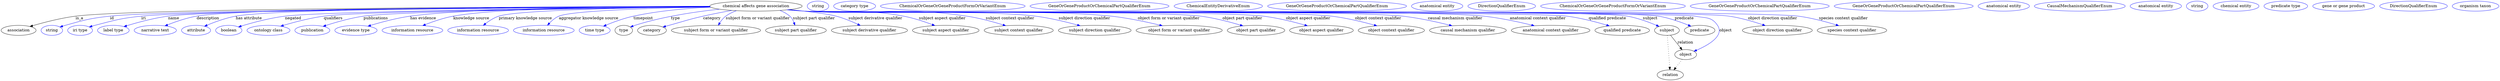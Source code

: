 digraph {
	graph [bb="0,0,8927.6,283"];
	node [label="\N"];
	"chemical affects gene association"	[height=0.5,
		label="chemical affects gene association",
		pos="2698.4,265",
		width=4.5857];
	association	[height=0.5,
		pos="62.394,178",
		width=1.7332];
	"chemical affects gene association" -> association	[label=is_a,
		lp="280.39,221.5",
		pos="e,102.91,191.81 2533.6,263.79 2023.1,262.82 489.3,257.55 266.39,229 213.1,222.17 153.57,206.64 112.64,194.69"];
	id	[color=blue,
		height=0.5,
		label=string,
		pos="181.39,178",
		width=1.0652];
	"chemical affects gene association" -> id	[color=blue,
		label=id,
		lp="396.39,221.5",
		pos="e,210.38,189.98 2533.8,263.3 2041.2,260.94 600.3,252.14 389.39,229 317.22,221.08 299.34,215.5 229.39,196 226.29,195.13 223.09,194.17 \
219.89,193.15",
		style=solid];
	iri	[color=blue,
		height=0.5,
		label="iri type",
		pos="282.39,178",
		width=1.2277];
	"chemical affects gene association" -> iri	[color=blue,
		label=iri,
		lp="509.39,221.5",
		pos="e,315.3,190.2 2534.2,263.09 2058.6,260.23 701.07,250.26 501.39,229 426.6,221.04 408.22,214.85 335.39,196 332.02,195.13 328.54,194.16 \
325.06,193.15",
		style=solid];
	name	[color=blue,
		height=0.5,
		label="label type",
		pos="401.39,178",
		width=1.5707];
	"chemical affects gene association" -> name	[color=blue,
		label=name,
		lp="617.39,221.5",
		pos="e,439.18,191.46 2533.5,263.45 2071.7,261.61 786.67,254.25 597.39,229 545.73,222.11 488.09,206.4 448.77,194.42",
		style=solid];
	description	[color=blue,
		height=0.5,
		label="narrative text",
		pos="551.39,178",
		width=2.0943];
	"chemical affects gene association" -> description	[color=blue,
		label=description,
		lp="738.89,221.5",
		pos="e,585.64,194.04 2533.4,264.04 2086.9,263.75 876.4,260.05 698.39,229 662.61,222.76 623.76,209.23 594.99,197.82",
		style=solid];
	"has attribute"	[color=blue,
		height=0.5,
		label=attribute,
		pos="696.39,178",
		width=1.4443];
	"chemical affects gene association" -> "has attribute"	[color=blue,
		label="has attribute",
		lp="885.39,221.5",
		pos="e,726.37,192.73 2533.5,263.9 2109.4,263.22 1002.3,258.6 838.39,229 802.62,222.54 763.8,208.34 735.8,196.71",
		style=solid];
	negated	[color=blue,
		height=0.5,
		label=boolean,
		pos="813.39,178",
		width=1.2999];
	"chemical affects gene association" -> negated	[color=blue,
		label=negated,
		lp="1042.4,221.5",
		pos="e,847.95,190.4 2534.6,262.49 2140.5,258.58 1161.3,247.17 1013.4,229 958.87,222.3 897.83,205.66 857.69,193.41",
		style=solid];
	qualifiers	[color=blue,
		height=0.5,
		label="ontology class",
		pos="954.39,178",
		width=2.1304];
	"chemical affects gene association" -> qualifiers	[color=blue,
		label=qualifiers,
		lp="1185.9,221.5",
		pos="e,997.88,192.99 2534.9,262.38 2165.1,258.41 1286.2,247.18 1152.4,229 1102.5,222.23 1047.1,207.59 1007.6,195.89",
		style=solid];
	publications	[color=blue,
		height=0.5,
		label=publication,
		pos="1111.4,178",
		width=1.7332];
	"chemical affects gene association" -> publications	[color=blue,
		label=publications,
		lp="1338.4,221.5",
		pos="e,1149.7,192.39 2535.2,262.15 2191.3,257.93 1414,246.57 1294.4,229 1247.8,222.15 1196.1,207.35 1159.6,195.61",
		style=solid];
	"has evidence"	[color=blue,
		height=0.5,
		label="evidence type",
		pos="1267.4,178",
		width=2.0943];
	"chemical affects gene association" -> "has evidence"	[color=blue,
		label="has evidence",
		lp="1507.9,221.5",
		pos="e,1310,192.92 2533.6,263.91 2245.8,262.98 1663.3,257.51 1461.4,229 1412.7,222.13 1358.6,207.6 1320,195.96",
		style=solid];
	"knowledge source"	[color=blue,
		height=0.5,
		label="information resource",
		pos="1469.4,178",
		width=3.015];
	"chemical affects gene association" -> "knowledge source"	[color=blue,
		label="knowledge source",
		lp="1679.9,221.5",
		pos="e,1506.1,194.98 2533.1,264.65 2274.6,264.65 1786.3,260.3 1615.4,229 1581.1,222.72 1543.9,209.9 1515.7,198.81",
		style=solid];
	"primary knowledge source"	[color=blue,
		height=0.5,
		label="information resource",
		pos="1704.4,178",
		width=3.015];
	"chemical affects gene association" -> "primary knowledge source"	[color=blue,
		label="primary knowledge source",
		lp="1873.4,221.5",
		pos="e,1722.9,195.84 2534.6,262.64 2289.4,259.87 1848,251.76 1778.4,229 1761.2,223.39 1744.4,212.53 1731.1,202.36",
		style=solid];
	"aggregator knowledge source"	[color=blue,
		height=0.5,
		label="information resource",
		pos="1939.4,178",
		width=3.015];
	"chemical affects gene association" -> "aggregator knowledge source"	[color=blue,
		label="aggregator knowledge source",
		lp="2099.9,221.5",
		pos="e,1952.5,196.22 2535.8,261.76 2343.1,258.2 2041.9,249.42 1993.4,229 1980.4,223.53 1968.5,213.47 1959.3,203.8",
		style=solid];
	timepoint	[color=blue,
		height=0.5,
		label="time type",
		pos="2121.4,178",
		width=1.5346];
	"chemical affects gene association" -> timepoint	[color=blue,
		label=timepoint,
		lp="2296.4,221.5",
		pos="e,2152.7,192.86 2536.9,261.18 2453.8,257.19 2351.3,248.31 2261.4,229 2227,221.61 2189.5,207.9 2162,196.7",
		style=solid];
	type	[height=0.5,
		pos="2225.4,178",
		width=0.86659];
	"chemical affects gene association" -> type	[color=blue,
		label=type,
		lp="2410.4,221.5",
		pos="e,2249.4,189.79 2569,253.76 2481.9,244.43 2365.4,227.16 2266.4,196 2264,195.23 2261.4,194.38 2258.9,193.47",
		style=solid];
	category	[height=0.5,
		pos="2326.4,178",
		width=1.4263];
	"chemical affects gene association" -> category	[color=blue,
		label=category,
		lp="2540.9,221.5",
		pos="e,2365.1,189.84 2612.5,249.61 2580.1,243.78 2542.9,236.62 2509.4,229 2454.6,216.54 2441.6,210.87 2387.4,196 2383.3,194.89 2379.1,\
193.73 2374.9,192.56",
		style=solid];
	"subject form or variant qualifier"	[height=0.5,
		pos="2555.4,178",
		width=4.4232];
	"chemical affects gene association" -> "subject form or variant qualifier"	[color=blue,
		label="subject form or variant qualifier",
		lp="2704.9,221.5",
		pos="e,2563.6,196.01 2628.3,248.62 2615,243.72 2601.6,237.32 2590.4,229 2581.8,222.64 2574.5,213.52 2568.9,204.81",
		style=solid];
	"subject part qualifier"	[height=0.5,
		pos="2841.4,178",
		width=3.015];
	"chemical affects gene association" -> "subject part qualifier"	[color=blue,
		label="subject part qualifier",
		lp="2905.9,221.5",
		pos="e,2837.8,196.06 2784,249.55 2796.8,244.59 2809.2,237.93 2819.4,229 2826.4,222.89 2831.2,214.16 2834.6,205.7",
		style=solid];
	"subject derivative qualifier"	[height=0.5,
		pos="3103.4,178",
		width=3.7733];
	"chemical affects gene association" -> "subject derivative qualifier"	[color=blue,
		label="subject derivative qualifier",
		lp="3125.9,221.5",
		pos="e,3071.2,195.54 2819,252.68 2882.9,246.01 2954.4,237.28 2985.4,229 3011.7,221.96 3039.9,210.21 3062.1,199.87",
		style=solid];
	"subject aspect qualifier"	[height=0.5,
		pos="3376.4,178",
		width=3.3039];
	"chemical affects gene association" -> "subject aspect qualifier"	[color=blue,
		label="subject aspect qualifier",
		lp="3364.9,221.5",
		pos="e,3337.7,195.13 2813,252.04 2832.8,250.19 2853.2,248.43 2872.4,247 3029.5,235.34 3071.6,258.18 3226.4,229 3261.3,222.42 3299.2,209.72 \
3328.2,198.77",
		style=solid];
	"subject context qualifier"	[height=0.5,
		pos="3636.4,178",
		width=3.4303];
	"chemical affects gene association" -> "subject context qualifier"	[color=blue,
		label="subject context qualifier",
		lp="3606.4,221.5",
		pos="e,3590.1,194.81 2811.6,251.85 2831.8,249.98 2852.7,248.27 2872.4,247 3001.1,238.73 3324.9,248.04 3452.4,229 3496.1,222.48 3544.2,\
209.17 3580.3,197.92",
		style=solid];
	"subject direction qualifier"	[height=0.5,
		pos="3907.4,178",
		width=3.6108];
	"chemical affects gene association" -> "subject direction qualifier"	[color=blue,
		label="subject direction qualifier",
		lp="3871.4,221.5",
		pos="e,3855.7,194.54 2810.6,251.78 2831.1,249.9 2852.4,248.19 2872.4,247 3055.4,236.08 3515.5,252.37 3697.4,229 3748.2,222.48 3804.5,\
208.69 3846.1,197.24",
		style=solid];
	"object form or variant qualifier"	[height=0.5,
		pos="4209.4,178",
		width=4.2788];
	"chemical affects gene association" -> "object form or variant qualifier"	[color=blue,
		label="object form or variant qualifier",
		lp="4171.9,221.5",
		pos="e,4149.2,194.71 2810.1,251.73 2830.8,249.85 2852.2,248.15 2872.4,247 3115.4,233.16 3725.5,255.74 3967.4,229 4025.9,222.53 4091.2,\
208.63 4139.3,197.12",
		style=solid];
	"object part qualifier"	[height=0.5,
		pos="4484.4,178",
		width=2.8525];
	"chemical affects gene association" -> "object part qualifier"	[color=blue,
		label="object part qualifier",
		lp="4435.4,221.5",
		pos="e,4437.8,194.07 2810.1,251.67 2830.8,249.79 2852.2,248.11 2872.4,247 3029.3,238.35 4130.6,249.38 4286.4,229 4335,222.64 4388.9,208.56 \
4428.1,196.96",
		style=solid];
	"object aspect qualifier"	[height=0.5,
		pos="4718.4,178",
		width=3.1594];
	"chemical affects gene association" -> "object aspect qualifier"	[color=blue,
		label="object aspect qualifier",
		lp="4670.9,221.5",
		pos="e,4668.5,194.33 2809.7,251.68 2830.5,249.79 2852.1,248.1 2872.4,247 3054.1,237.14 4329.8,251.41 4510.4,229 4561.1,222.7 4617.4,208.72 \
4658.7,197.14",
		style=solid];
	"object context qualifier"	[height=0.5,
		pos="4968.4,178",
		width=3.2858];
	"chemical affects gene association" -> "object context qualifier"	[color=blue,
		label="object context qualifier",
		lp="4921.4,221.5",
		pos="e,4917.1,194.35 2809.7,251.66 2830.5,249.77 2852.1,248.09 2872.4,247 3081.2,235.82 4546.8,253.94 4754.4,229 4806.6,222.72 4864.7,\
208.69 4907.2,197.09",
		style=solid];
	"causal mechanism qualifier"	[height=0.5,
		pos="5241.4,178",
		width=3.8094];
	"chemical affects gene association" -> "causal mechanism qualifier"	[color=blue,
		label="causal mechanism qualifier",
		lp="5196.9,221.5",
		pos="e,5184.9,194.48 2809.7,251.64 2830.5,249.75 2852.1,248.08 2872.4,247 3109.4,234.45 4772.5,255.03 5008.4,229 5065.3,222.72 5128.7,\
208.63 5175,197",
		style=solid];
	"anatomical context qualifier"	[height=0.5,
		pos="5537.4,178",
		width=3.8997];
	"chemical affects gene association" -> "anatomical context qualifier"	[color=blue,
		label="anatomical context qualifier",
		lp="5491.4,221.5",
		pos="e,5479.5,194.49 2809.7,251.63 2830.5,249.74 2852.1,248.07 2872.4,247 3141.6,232.88 5030.4,257.74 5298.4,229 5356.8,222.73 5422.1,\
208.59 5469.6,196.94",
		style=solid];
	"qualified predicate"	[height=0.5,
		pos="5793.4,178",
		width=2.7081];
	"chemical affects gene association" -> "qualified predicate"	[color=blue,
		label="qualified predicate",
		lp="5740.4,221.5",
		pos="e,5747.6,193.91 2809.2,251.65 2830.2,249.75 2851.9,248.06 2872.4,247 3023.5,239.14 5445.3,248.16 5595.4,229 5644.4,222.75 5698.6,\
208.51 5737.9,196.82",
		style=solid];
	subject	[height=0.5,
		pos="5953.4,178",
		width=1.2277];
	"chemical affects gene association" -> subject	[color=blue,
		label=subject,
		lp="5893.4,221.5",
		pos="e,5925.3,192.03 2809.2,251.65 2830.2,249.74 2851.9,248.06 2872.4,247 3035.5,238.55 5650.5,257 5811.4,229 5848,222.63 5887.8,207.9 \
5915.9,196.07",
		style=solid];
	predicate	[height=0.5,
		pos="6070.4,178",
		width=1.5165];
	"chemical affects gene association" -> predicate	[color=blue,
		label=predicate,
		lp="6015.4,221.5",
		pos="e,6039.3,192.85 2809.2,251.64 2830.2,249.74 2851.9,248.06 2872.4,247 3041.7,238.25 5756.2,257.16 5923.4,229 5960.5,222.74 6000.9,\
208.43 6029.9,196.71",
		style=solid];
	object	[height=0.5,
		pos="6020.4,91",
		width=1.0832];
	"chemical affects gene association" -> object	[color=blue,
		label=object,
		lp="6163.4,178",
		pos="e,6049.9,102.76 2809.2,251.64 2830.2,249.74 2851.9,248.06 2872.4,247 2960.6,242.45 5966.7,246.23 6053.4,229 6091.5,221.42 6112.7,\
228.26 6134.4,196 6159.8,158.28 6101.4,124.88 6059.2,106.64",
		style=solid];
	"object direction qualifier"	[height=0.5,
		pos="6348.4,178",
		width=3.4664];
	"chemical affects gene association" -> "object direction qualifier"	[color=blue,
		label="object direction qualifier",
		lp="6331.4,221.5",
		pos="e,6305.4,195.03 2809.2,251.64 2830.2,249.73 2851.9,248.05 2872.4,247 3055.7,237.57 5993.8,255.22 6175.4,229 6216.7,223.04 6261.9,\
209.73 6295.7,198.33",
		style=solid];
	"species context qualifier"	[height=0.5,
		pos="6615.4,178",
		width=3.4483];
	"chemical affects gene association" -> "species context qualifier"	[color=blue,
		label="species context qualifier",
		lp="6584.9,221.5",
		pos="e,6568.3,194.78 2809.2,251.63 2830.2,249.73 2851.9,248.05 2872.4,247 3069.4,236.9 6227.8,254.56 6423.4,229 6469.6,222.96 6520.7,\
209.32 6558.5,197.81",
		style=solid];
	association_type	[color=blue,
		height=0.5,
		label=string,
		pos="2919.4,265",
		width=1.0652];
	association_category	[color=blue,
		height=0.5,
		label="category type",
		pos="3050.4,265",
		width=2.0762];
	"chemical affects gene association_subject form or variant qualifier"	[color=blue,
		height=0.5,
		label=ChemicalOrGeneOrGeneProductFormOrVariantEnum,
		pos="3401.4,265",
		width=7.1855];
	"chemical affects gene association_subject part qualifier"	[color=blue,
		height=0.5,
		label=GeneOrGeneProductOrChemicalPartQualifierEnum,
		pos="3926.4,265",
		width=6.8966];
	"chemical affects gene association_subject derivative qualifier"	[color=blue,
		height=0.5,
		label=ChemicalEntityDerivativeEnum,
		pos="4350.4,265",
		width=4.3871];
	"chemical affects gene association_subject aspect qualifier"	[color=blue,
		height=0.5,
		label=GeneOrGeneProductOrChemicalPartQualifierEnum,
		pos="4774.4,265",
		width=6.8966];
	"chemical affects gene association_subject context qualifier"	[color=blue,
		height=0.5,
		label="anatomical entity",
		pos="5132.4,265",
		width=2.5456];
	"chemical affects gene association_subject direction qualifier"	[color=blue,
		height=0.5,
		label=DirectionQualifierEnum,
		pos="5363.4,265",
		width=3.358];
	"chemical affects gene association_object form or variant qualifier"	[color=blue,
		height=0.5,
		label=ChemicalOrGeneOrGeneProductFormOrVariantEnum,
		pos="5761.4,265",
		width=7.1855];
	"chemical affects gene association_object part qualifier"	[color=blue,
		height=0.5,
		label=GeneOrGeneProductOrChemicalPartQualifierEnum,
		pos="6286.4,265",
		width=6.8966];
	"chemical affects gene association_object aspect qualifier"	[color=blue,
		height=0.5,
		label=GeneOrGeneProductOrChemicalPartQualifierEnum,
		pos="6801.4,265",
		width=6.8966];
	"chemical affects gene association_object context qualifier"	[color=blue,
		height=0.5,
		label="anatomical entity",
		pos="7159.4,265",
		width=2.5456];
	"chemical affects gene association_causal mechanism qualifier"	[color=blue,
		height=0.5,
		label=CausalMechanismQualifierEnum,
		pos="7431.4,265",
		width=4.5135];
	"chemical affects gene association_anatomical context qualifier"	[color=blue,
		height=0.5,
		label="anatomical entity",
		pos="7703.4,265",
		width=2.5456];
	"chemical affects gene association_qualified predicate"	[color=blue,
		height=0.5,
		label=string,
		pos="7851.4,265",
		width=1.0652];
	subject -> object	[label=relation,
		lp="6019.4,134.5",
		pos="e,6007.7,108.05 5966.3,160.61 5976.3,147.95 5990.3,130.24 6001.5,115.98"];
	relation	[height=0.5,
		pos="5965.4,18",
		width=1.2999];
	subject -> relation	[pos="e,5964.1,36.188 5954.7,159.79 5956.8,132.48 5960.8,78.994 5963.3,46.38",
		style=dotted];
	"chemical affects gene association_subject"	[color=blue,
		height=0.5,
		label="chemical entity",
		pos="7989.4,265",
		width=2.2748];
	"chemical affects gene association_predicate"	[color=blue,
		height=0.5,
		label="predicate type",
		pos="8167.4,265",
		width=2.1665];
	object -> relation	[pos="e,5978.2,35.54 6007.9,73.889 6001,64.939 5992.2,53.617 5984.4,43.584",
		style=dotted];
	"chemical affects gene association_object"	[color=blue,
		height=0.5,
		label="gene or gene product",
		pos="8373.4,265",
		width=3.0692];
	"chemical affects gene association_object direction qualifier"	[color=blue,
		height=0.5,
		label=DirectionQualifierEnum,
		pos="8622.4,265",
		width=3.358];
	"chemical affects gene association_species context qualifier"	[color=blue,
		height=0.5,
		label="organism taxon",
		pos="8844.4,265",
		width=2.3109];
}
